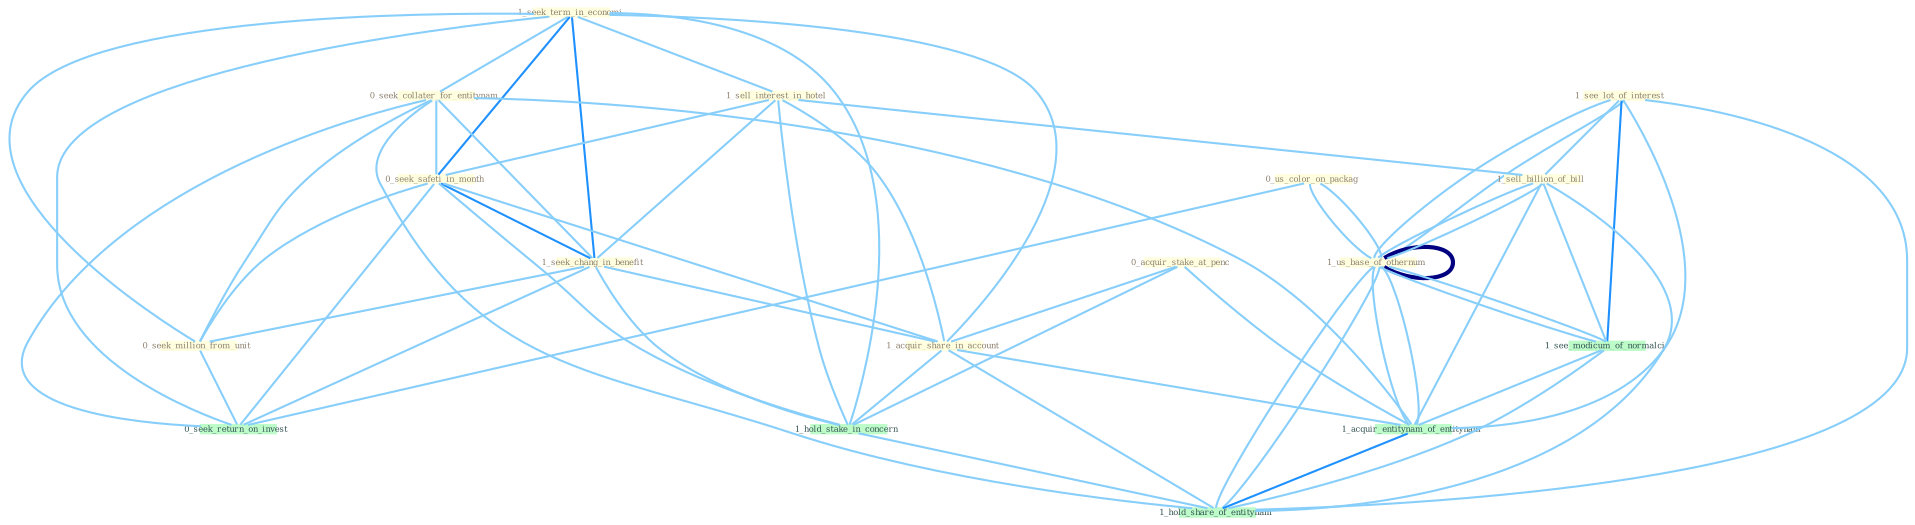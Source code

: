 Graph G{ 
    node
    [shape=polygon,style=filled,width=.5,height=.06,color="#BDFCC9",fixedsize=true,fontsize=4,
    fontcolor="#2f4f4f"];
    {node
    [color="#ffffe0", fontcolor="#8b7d6b"] "1_seek_term_in_economi " "0_seek_collater_for_entitynam " "0_us_color_on_packag " "1_see_lot_of_interest " "1_sell_interest_in_hotel " "0_seek_safeti_in_month " "1_us_base_of_othernum " "1_seek_chang_in_benefit " "1_sell_billion_of_bill " "0_acquir_stake_at_penc " "0_seek_million_from_unit " "1_us_base_of_othernum " "1_acquir_share_in_account "}
{node [color="#fff0f5", fontcolor="#b22222"]}
edge [color="#B0E2FF"];

	"1_seek_term_in_economi " -- "0_seek_collater_for_entitynam " [w="1", color="#87cefa" ];
	"1_seek_term_in_economi " -- "1_sell_interest_in_hotel " [w="1", color="#87cefa" ];
	"1_seek_term_in_economi " -- "0_seek_safeti_in_month " [w="2", color="#1e90ff" , len=0.8];
	"1_seek_term_in_economi " -- "1_seek_chang_in_benefit " [w="2", color="#1e90ff" , len=0.8];
	"1_seek_term_in_economi " -- "0_seek_million_from_unit " [w="1", color="#87cefa" ];
	"1_seek_term_in_economi " -- "1_acquir_share_in_account " [w="1", color="#87cefa" ];
	"1_seek_term_in_economi " -- "1_hold_stake_in_concern " [w="1", color="#87cefa" ];
	"1_seek_term_in_economi " -- "0_seek_return_on_invest " [w="1", color="#87cefa" ];
	"0_seek_collater_for_entitynam " -- "0_seek_safeti_in_month " [w="1", color="#87cefa" ];
	"0_seek_collater_for_entitynam " -- "1_seek_chang_in_benefit " [w="1", color="#87cefa" ];
	"0_seek_collater_for_entitynam " -- "0_seek_million_from_unit " [w="1", color="#87cefa" ];
	"0_seek_collater_for_entitynam " -- "0_seek_return_on_invest " [w="1", color="#87cefa" ];
	"0_seek_collater_for_entitynam " -- "1_acquir_entitynam_of_entitynam " [w="1", color="#87cefa" ];
	"0_seek_collater_for_entitynam " -- "1_hold_share_of_entitynam " [w="1", color="#87cefa" ];
	"0_us_color_on_packag " -- "1_us_base_of_othernum " [w="1", color="#87cefa" ];
	"0_us_color_on_packag " -- "1_us_base_of_othernum " [w="1", color="#87cefa" ];
	"0_us_color_on_packag " -- "0_seek_return_on_invest " [w="1", color="#87cefa" ];
	"1_see_lot_of_interest " -- "1_us_base_of_othernum " [w="1", color="#87cefa" ];
	"1_see_lot_of_interest " -- "1_sell_billion_of_bill " [w="1", color="#87cefa" ];
	"1_see_lot_of_interest " -- "1_us_base_of_othernum " [w="1", color="#87cefa" ];
	"1_see_lot_of_interest " -- "1_see_modicum_of_normalci " [w="2", color="#1e90ff" , len=0.8];
	"1_see_lot_of_interest " -- "1_acquir_entitynam_of_entitynam " [w="1", color="#87cefa" ];
	"1_see_lot_of_interest " -- "1_hold_share_of_entitynam " [w="1", color="#87cefa" ];
	"1_sell_interest_in_hotel " -- "0_seek_safeti_in_month " [w="1", color="#87cefa" ];
	"1_sell_interest_in_hotel " -- "1_seek_chang_in_benefit " [w="1", color="#87cefa" ];
	"1_sell_interest_in_hotel " -- "1_sell_billion_of_bill " [w="1", color="#87cefa" ];
	"1_sell_interest_in_hotel " -- "1_acquir_share_in_account " [w="1", color="#87cefa" ];
	"1_sell_interest_in_hotel " -- "1_hold_stake_in_concern " [w="1", color="#87cefa" ];
	"0_seek_safeti_in_month " -- "1_seek_chang_in_benefit " [w="2", color="#1e90ff" , len=0.8];
	"0_seek_safeti_in_month " -- "0_seek_million_from_unit " [w="1", color="#87cefa" ];
	"0_seek_safeti_in_month " -- "1_acquir_share_in_account " [w="1", color="#87cefa" ];
	"0_seek_safeti_in_month " -- "1_hold_stake_in_concern " [w="1", color="#87cefa" ];
	"0_seek_safeti_in_month " -- "0_seek_return_on_invest " [w="1", color="#87cefa" ];
	"1_us_base_of_othernum " -- "1_sell_billion_of_bill " [w="1", color="#87cefa" ];
	"1_us_base_of_othernum " -- "1_us_base_of_othernum " [w="4", style=bold, color="#000080", len=0.4];
	"1_us_base_of_othernum " -- "1_see_modicum_of_normalci " [w="1", color="#87cefa" ];
	"1_us_base_of_othernum " -- "1_acquir_entitynam_of_entitynam " [w="1", color="#87cefa" ];
	"1_us_base_of_othernum " -- "1_hold_share_of_entitynam " [w="1", color="#87cefa" ];
	"1_seek_chang_in_benefit " -- "0_seek_million_from_unit " [w="1", color="#87cefa" ];
	"1_seek_chang_in_benefit " -- "1_acquir_share_in_account " [w="1", color="#87cefa" ];
	"1_seek_chang_in_benefit " -- "1_hold_stake_in_concern " [w="1", color="#87cefa" ];
	"1_seek_chang_in_benefit " -- "0_seek_return_on_invest " [w="1", color="#87cefa" ];
	"1_sell_billion_of_bill " -- "1_us_base_of_othernum " [w="1", color="#87cefa" ];
	"1_sell_billion_of_bill " -- "1_see_modicum_of_normalci " [w="1", color="#87cefa" ];
	"1_sell_billion_of_bill " -- "1_acquir_entitynam_of_entitynam " [w="1", color="#87cefa" ];
	"1_sell_billion_of_bill " -- "1_hold_share_of_entitynam " [w="1", color="#87cefa" ];
	"0_acquir_stake_at_penc " -- "1_acquir_share_in_account " [w="1", color="#87cefa" ];
	"0_acquir_stake_at_penc " -- "1_hold_stake_in_concern " [w="1", color="#87cefa" ];
	"0_acquir_stake_at_penc " -- "1_acquir_entitynam_of_entitynam " [w="1", color="#87cefa" ];
	"0_seek_million_from_unit " -- "0_seek_return_on_invest " [w="1", color="#87cefa" ];
	"1_us_base_of_othernum " -- "1_see_modicum_of_normalci " [w="1", color="#87cefa" ];
	"1_us_base_of_othernum " -- "1_acquir_entitynam_of_entitynam " [w="1", color="#87cefa" ];
	"1_us_base_of_othernum " -- "1_hold_share_of_entitynam " [w="1", color="#87cefa" ];
	"1_acquir_share_in_account " -- "1_hold_stake_in_concern " [w="1", color="#87cefa" ];
	"1_acquir_share_in_account " -- "1_acquir_entitynam_of_entitynam " [w="1", color="#87cefa" ];
	"1_acquir_share_in_account " -- "1_hold_share_of_entitynam " [w="1", color="#87cefa" ];
	"1_hold_stake_in_concern " -- "1_hold_share_of_entitynam " [w="1", color="#87cefa" ];
	"1_see_modicum_of_normalci " -- "1_acquir_entitynam_of_entitynam " [w="1", color="#87cefa" ];
	"1_see_modicum_of_normalci " -- "1_hold_share_of_entitynam " [w="1", color="#87cefa" ];
	"1_acquir_entitynam_of_entitynam " -- "1_hold_share_of_entitynam " [w="2", color="#1e90ff" , len=0.8];
}